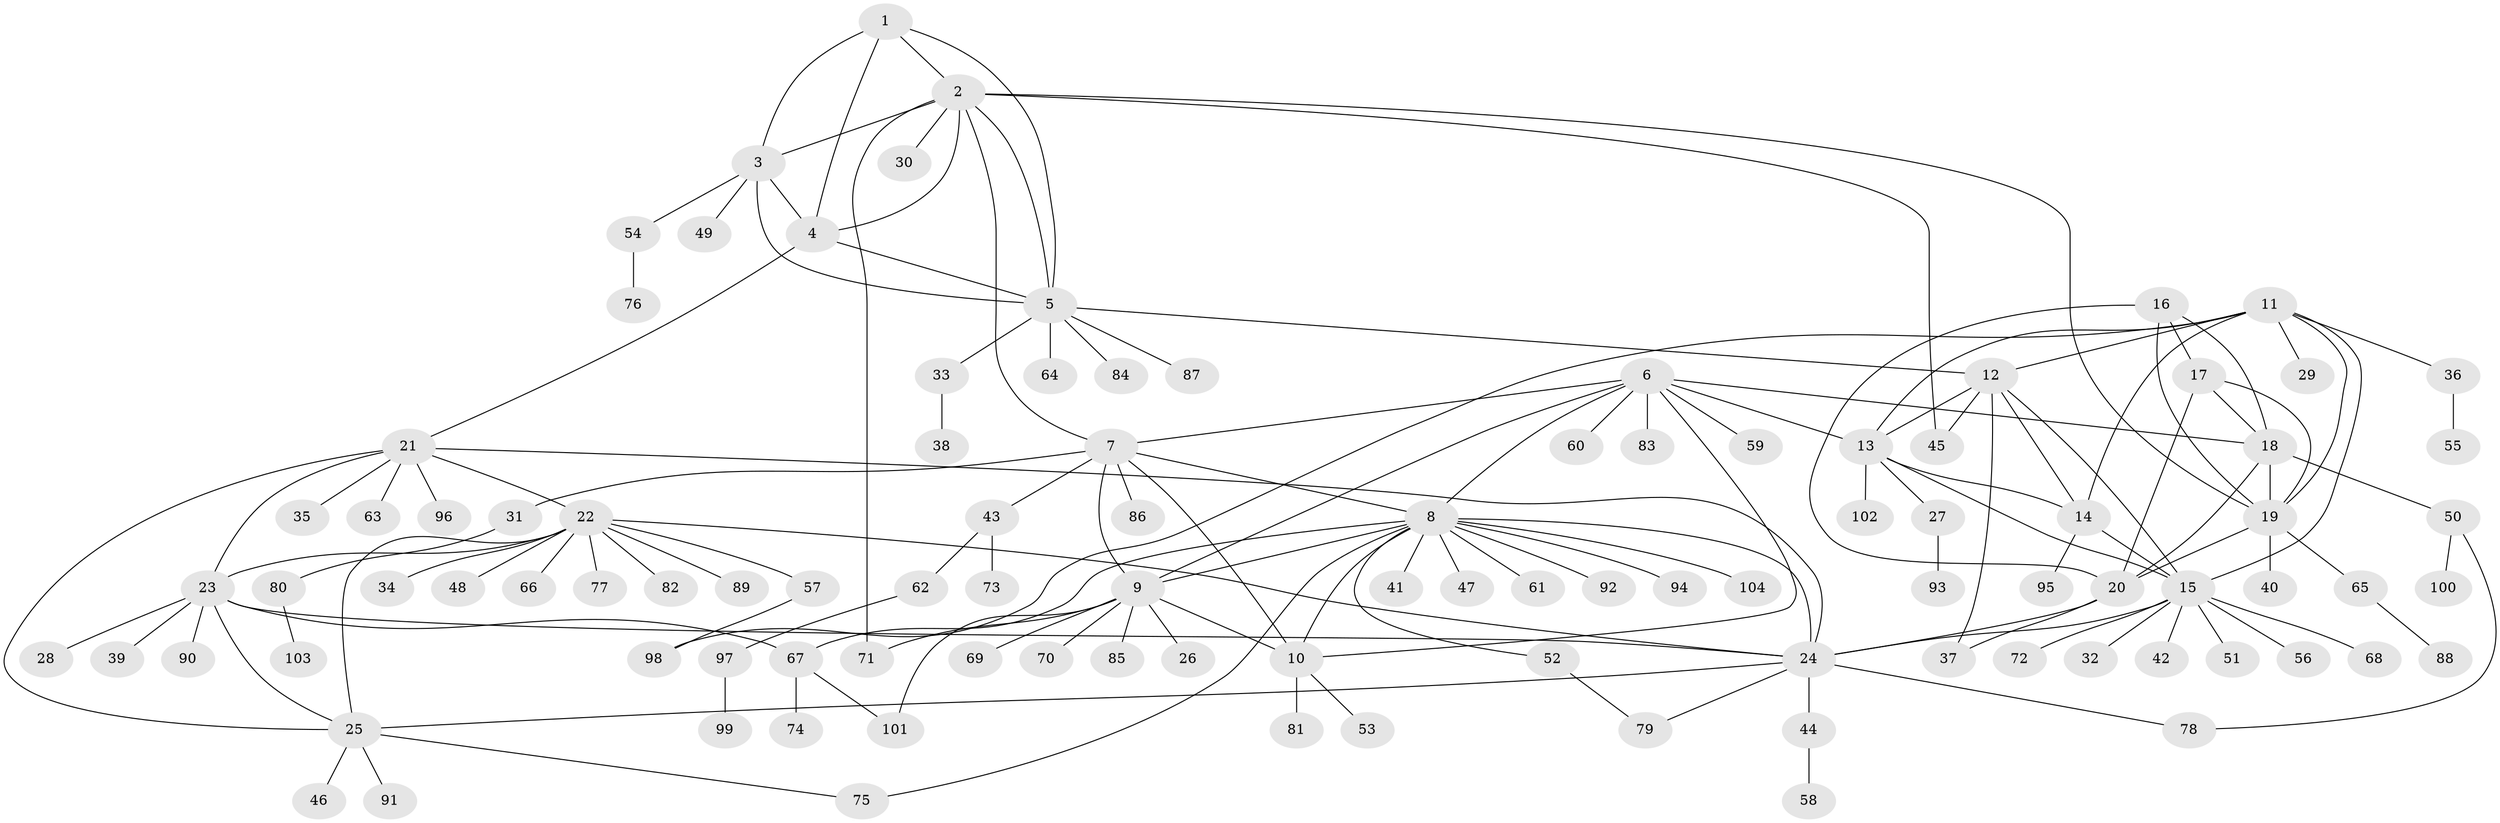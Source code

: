// coarse degree distribution, {7: 0.07142857142857142, 6: 0.07142857142857142, 2: 0.07142857142857142, 1: 0.5476190476190477, 8: 0.07142857142857142, 5: 0.023809523809523808, 4: 0.09523809523809523, 3: 0.023809523809523808, 10: 0.023809523809523808}
// Generated by graph-tools (version 1.1) at 2025/37/03/04/25 23:37:44]
// undirected, 104 vertices, 148 edges
graph export_dot {
  node [color=gray90,style=filled];
  1;
  2;
  3;
  4;
  5;
  6;
  7;
  8;
  9;
  10;
  11;
  12;
  13;
  14;
  15;
  16;
  17;
  18;
  19;
  20;
  21;
  22;
  23;
  24;
  25;
  26;
  27;
  28;
  29;
  30;
  31;
  32;
  33;
  34;
  35;
  36;
  37;
  38;
  39;
  40;
  41;
  42;
  43;
  44;
  45;
  46;
  47;
  48;
  49;
  50;
  51;
  52;
  53;
  54;
  55;
  56;
  57;
  58;
  59;
  60;
  61;
  62;
  63;
  64;
  65;
  66;
  67;
  68;
  69;
  70;
  71;
  72;
  73;
  74;
  75;
  76;
  77;
  78;
  79;
  80;
  81;
  82;
  83;
  84;
  85;
  86;
  87;
  88;
  89;
  90;
  91;
  92;
  93;
  94;
  95;
  96;
  97;
  98;
  99;
  100;
  101;
  102;
  103;
  104;
  1 -- 2;
  1 -- 3;
  1 -- 4;
  1 -- 5;
  2 -- 3;
  2 -- 4;
  2 -- 5;
  2 -- 7;
  2 -- 19;
  2 -- 30;
  2 -- 45;
  2 -- 71;
  3 -- 4;
  3 -- 5;
  3 -- 49;
  3 -- 54;
  4 -- 5;
  4 -- 21;
  5 -- 12;
  5 -- 33;
  5 -- 64;
  5 -- 84;
  5 -- 87;
  6 -- 7;
  6 -- 8;
  6 -- 9;
  6 -- 10;
  6 -- 13;
  6 -- 18;
  6 -- 59;
  6 -- 60;
  6 -- 83;
  7 -- 8;
  7 -- 9;
  7 -- 10;
  7 -- 31;
  7 -- 43;
  7 -- 86;
  8 -- 9;
  8 -- 10;
  8 -- 24;
  8 -- 41;
  8 -- 47;
  8 -- 52;
  8 -- 61;
  8 -- 67;
  8 -- 75;
  8 -- 92;
  8 -- 94;
  8 -- 104;
  9 -- 10;
  9 -- 26;
  9 -- 69;
  9 -- 70;
  9 -- 71;
  9 -- 85;
  9 -- 101;
  10 -- 53;
  10 -- 81;
  11 -- 12;
  11 -- 13;
  11 -- 14;
  11 -- 15;
  11 -- 19;
  11 -- 29;
  11 -- 36;
  11 -- 98;
  12 -- 13;
  12 -- 14;
  12 -- 15;
  12 -- 37;
  12 -- 45;
  13 -- 14;
  13 -- 15;
  13 -- 27;
  13 -- 102;
  14 -- 15;
  14 -- 95;
  15 -- 24;
  15 -- 32;
  15 -- 42;
  15 -- 51;
  15 -- 56;
  15 -- 68;
  15 -- 72;
  16 -- 17;
  16 -- 18;
  16 -- 19;
  16 -- 20;
  17 -- 18;
  17 -- 19;
  17 -- 20;
  18 -- 19;
  18 -- 20;
  18 -- 50;
  19 -- 20;
  19 -- 40;
  19 -- 65;
  20 -- 24;
  20 -- 37;
  21 -- 22;
  21 -- 23;
  21 -- 24;
  21 -- 25;
  21 -- 35;
  21 -- 63;
  21 -- 96;
  22 -- 23;
  22 -- 24;
  22 -- 25;
  22 -- 34;
  22 -- 48;
  22 -- 57;
  22 -- 66;
  22 -- 77;
  22 -- 82;
  22 -- 89;
  23 -- 24;
  23 -- 25;
  23 -- 28;
  23 -- 39;
  23 -- 67;
  23 -- 90;
  24 -- 25;
  24 -- 44;
  24 -- 78;
  24 -- 79;
  25 -- 46;
  25 -- 75;
  25 -- 91;
  27 -- 93;
  31 -- 80;
  33 -- 38;
  36 -- 55;
  43 -- 62;
  43 -- 73;
  44 -- 58;
  50 -- 78;
  50 -- 100;
  52 -- 79;
  54 -- 76;
  57 -- 98;
  62 -- 97;
  65 -- 88;
  67 -- 74;
  67 -- 101;
  80 -- 103;
  97 -- 99;
}

